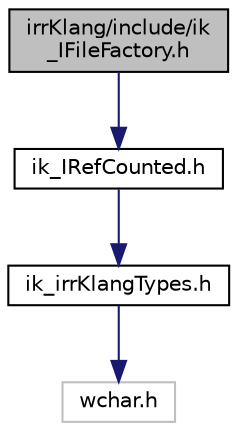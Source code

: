 digraph "irrKlang/include/ik_IFileFactory.h"
{
  bgcolor="transparent";
  edge [fontname="Helvetica",fontsize="10",labelfontname="Helvetica",labelfontsize="10"];
  node [fontname="Helvetica",fontsize="10",shape=record];
  Node1 [label="irrKlang/include/ik\l_IFileFactory.h",height=0.2,width=0.4,color="black", fillcolor="grey75", style="filled", fontcolor="black"];
  Node1 -> Node2 [color="midnightblue",fontsize="10",style="solid",fontname="Helvetica"];
  Node2 [label="ik_IRefCounted.h",height=0.2,width=0.4,color="black",URL="$ik__IRefCounted_8h.html"];
  Node2 -> Node3 [color="midnightblue",fontsize="10",style="solid",fontname="Helvetica"];
  Node3 [label="ik_irrKlangTypes.h",height=0.2,width=0.4,color="black",URL="$ik__irrKlangTypes_8h.html"];
  Node3 -> Node4 [color="midnightblue",fontsize="10",style="solid",fontname="Helvetica"];
  Node4 [label="wchar.h",height=0.2,width=0.4,color="grey75"];
}
